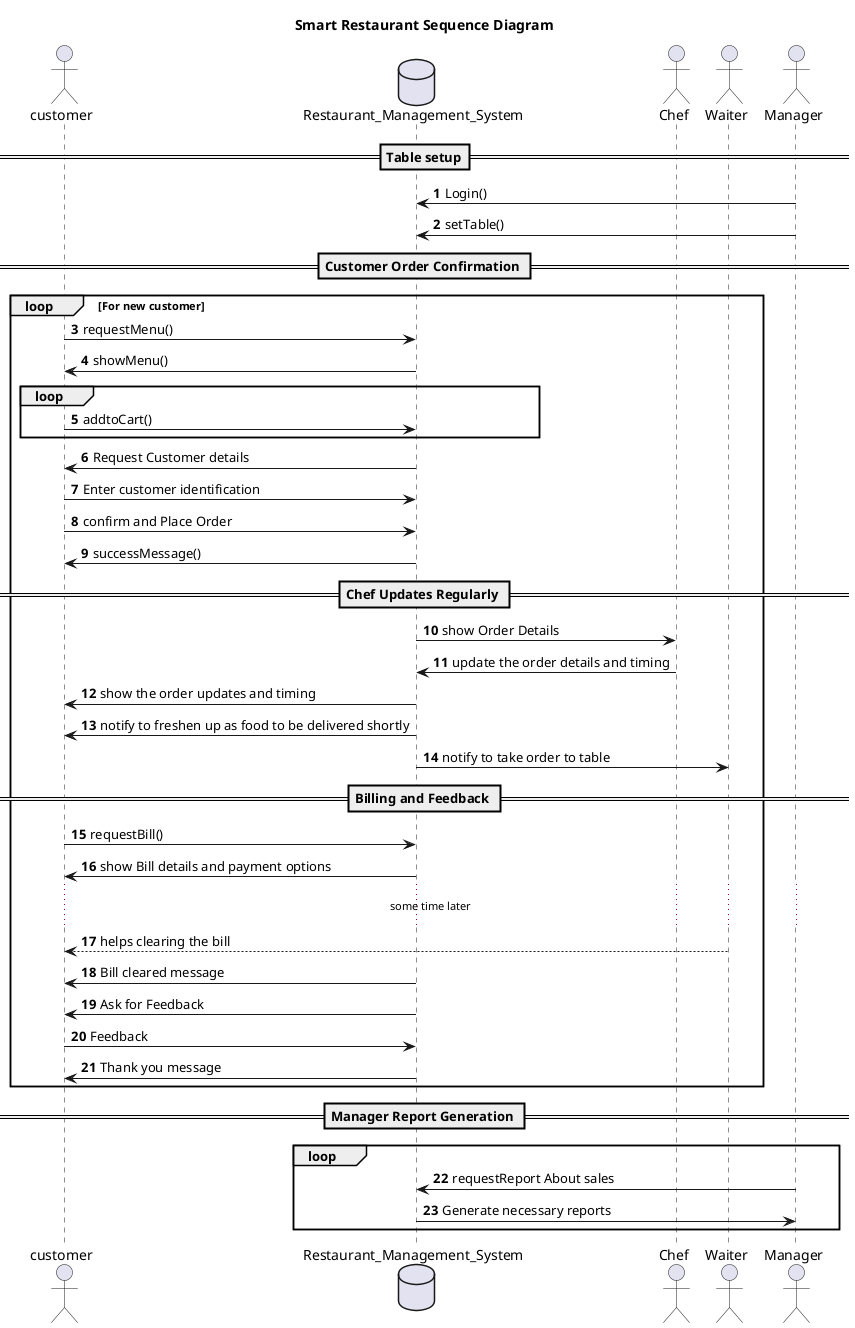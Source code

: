 @startuml

title **Smart Restaurant Sequence Diagram**
	actor customer
	database Restaurant_Management_System as RMS
	actor Chef
	actor Waiter
	actor Manager

	autonumber
    == Table setup==
	Manager -> RMS : Login()
	Manager -> RMS : setTable()

	== Customer Order Confirmation == 
	loop  For new customer
		customer -> RMS : requestMenu()
		RMS -> customer : showMenu()
		loop
			customer -> RMS  : addtoCart()
		end
		' put above line in loop box
		RMS -> customer : Request Customer details
		customer -> RMS : Enter customer identification
		customer -> RMS : confirm and Place Order
		RMS -> customer : successMessage()

		== Chef Updates Regularly ==
		RMS -> Chef : show Order Details
		Chef -> RMS : update the order details and timing
		RMS -> customer : show the order updates and timing
		RMS -> customer : notify to freshen up as food to be delivered shortly
		RMS -> Waiter : notify to take order to table

		== Billing and Feedback ==
		customer -> RMS : requestBill()	
		RMS -> customer : show Bill details and payment options
		...some time later...

		Waiter --> customer : helps clearing the bill
		RMS -> customer : Bill cleared message
		RMS -> customer : Ask for Feedback
		customer -> RMS : Feedback
		RMS -> customer : Thank you message
	end
	== Manager Report Generation ==
	loop
		Manager -> RMS : requestReport About sales
		RMS -> Manager : Generate necessary reports
	end

@enduml

